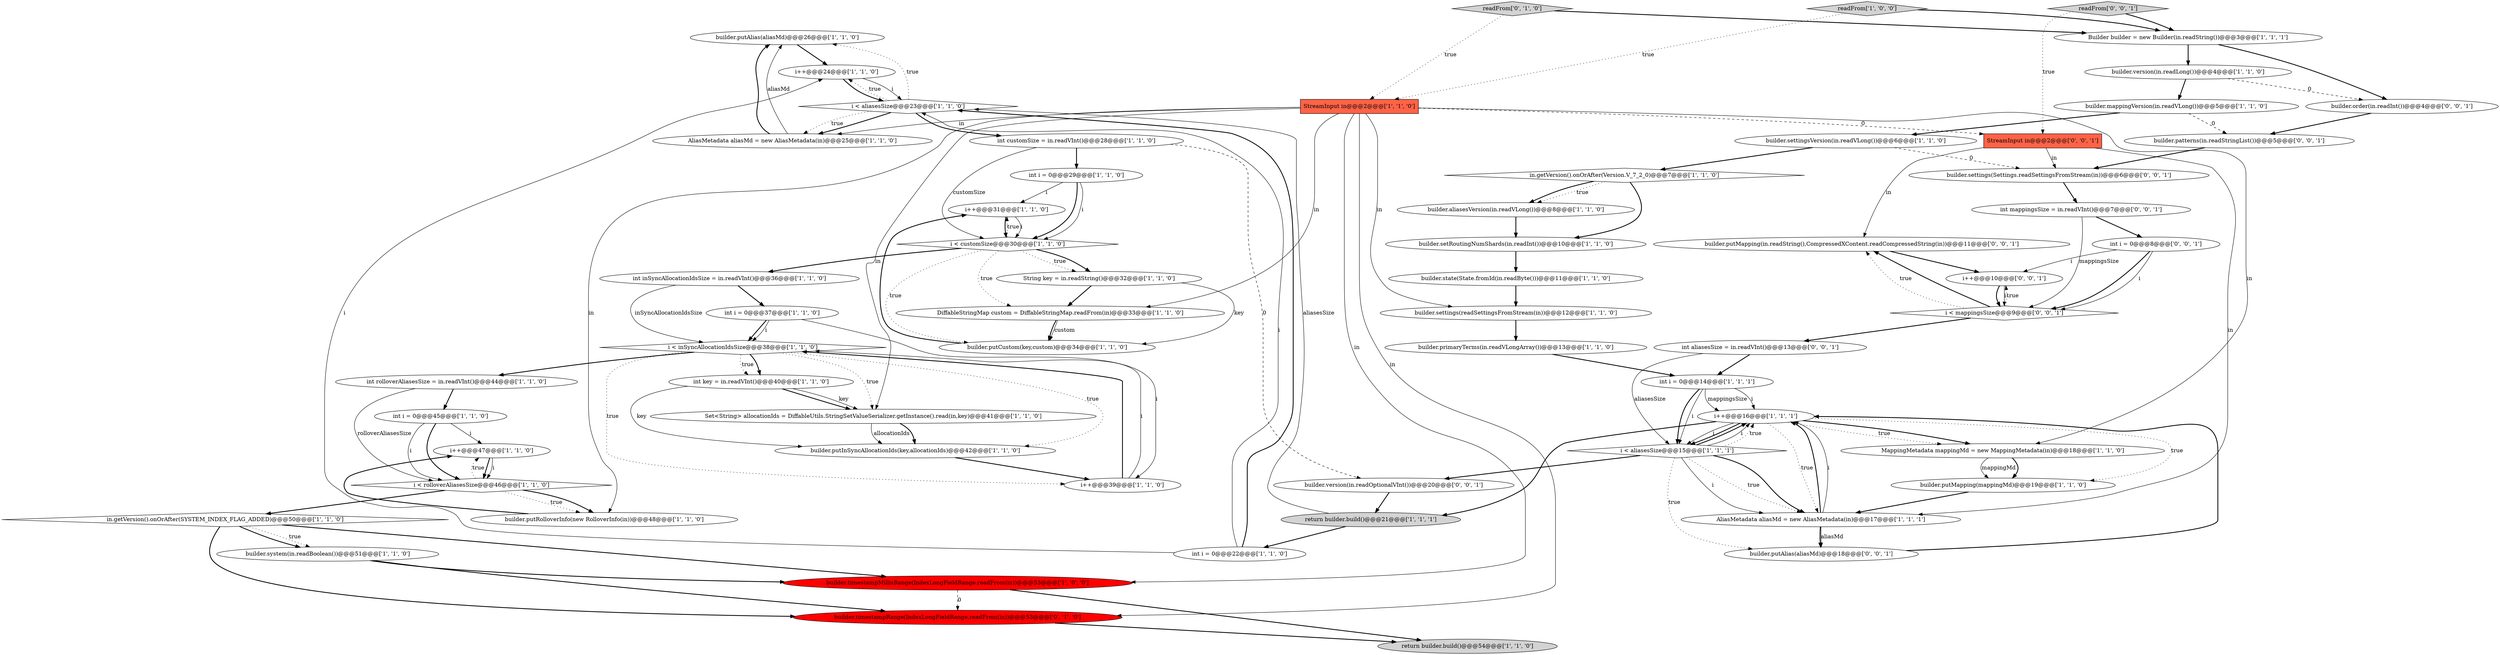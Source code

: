digraph {
7 [style = filled, label = "builder.putAlias(aliasMd)@@@26@@@['1', '1', '0']", fillcolor = white, shape = ellipse image = "AAA0AAABBB1BBB"];
11 [style = filled, label = "int rolloverAliasesSize = in.readVInt()@@@44@@@['1', '1', '0']", fillcolor = white, shape = ellipse image = "AAA0AAABBB1BBB"];
19 [style = filled, label = "builder.settingsVersion(in.readVLong())@@@6@@@['1', '1', '0']", fillcolor = white, shape = ellipse image = "AAA0AAABBB1BBB"];
21 [style = filled, label = "builder.state(State.fromId(in.readByte()))@@@11@@@['1', '1', '0']", fillcolor = white, shape = ellipse image = "AAA0AAABBB1BBB"];
22 [style = filled, label = "i < inSyncAllocationIdsSize@@@38@@@['1', '1', '0']", fillcolor = white, shape = diamond image = "AAA0AAABBB1BBB"];
51 [style = filled, label = "int i = 0@@@8@@@['0', '0', '1']", fillcolor = white, shape = ellipse image = "AAA0AAABBB3BBB"];
42 [style = filled, label = "in.getVersion().onOrAfter(SYSTEM_INDEX_FLAG_ADDED)@@@50@@@['1', '1', '0']", fillcolor = white, shape = diamond image = "AAA0AAABBB1BBB"];
3 [style = filled, label = "builder.primaryTerms(in.readVLongArray())@@@13@@@['1', '1', '0']", fillcolor = white, shape = ellipse image = "AAA0AAABBB1BBB"];
28 [style = filled, label = "builder.settings(readSettingsFromStream(in))@@@12@@@['1', '1', '0']", fillcolor = white, shape = ellipse image = "AAA0AAABBB1BBB"];
24 [style = filled, label = "builder.version(in.readLong())@@@4@@@['1', '1', '0']", fillcolor = white, shape = ellipse image = "AAA0AAABBB1BBB"];
45 [style = filled, label = "i++@@@39@@@['1', '1', '0']", fillcolor = white, shape = ellipse image = "AAA0AAABBB1BBB"];
5 [style = filled, label = "MappingMetadata mappingMd = new MappingMetadata(in)@@@18@@@['1', '1', '0']", fillcolor = white, shape = ellipse image = "AAA0AAABBB1BBB"];
9 [style = filled, label = "int key = in.readVInt()@@@40@@@['1', '1', '0']", fillcolor = white, shape = ellipse image = "AAA0AAABBB1BBB"];
56 [style = filled, label = "builder.putMapping(in.readString(),CompressedXContent.readCompressedString(in))@@@11@@@['0', '0', '1']", fillcolor = white, shape = ellipse image = "AAA0AAABBB3BBB"];
18 [style = filled, label = "builder.setRoutingNumShards(in.readInt())@@@10@@@['1', '1', '0']", fillcolor = white, shape = ellipse image = "AAA0AAABBB1BBB"];
8 [style = filled, label = "builder.timestampMillisRange(IndexLongFieldRange.readFrom(in))@@@53@@@['1', '0', '0']", fillcolor = red, shape = ellipse image = "AAA1AAABBB1BBB"];
12 [style = filled, label = "readFrom['1', '0', '0']", fillcolor = lightgray, shape = diamond image = "AAA0AAABBB1BBB"];
46 [style = filled, label = "i++@@@47@@@['1', '1', '0']", fillcolor = white, shape = ellipse image = "AAA0AAABBB1BBB"];
29 [style = filled, label = "i++@@@24@@@['1', '1', '0']", fillcolor = white, shape = ellipse image = "AAA0AAABBB1BBB"];
40 [style = filled, label = "int inSyncAllocationIdsSize = in.readVInt()@@@36@@@['1', '1', '0']", fillcolor = white, shape = ellipse image = "AAA0AAABBB1BBB"];
32 [style = filled, label = "builder.putCustom(key,custom)@@@34@@@['1', '1', '0']", fillcolor = white, shape = ellipse image = "AAA0AAABBB1BBB"];
33 [style = filled, label = "int i = 0@@@45@@@['1', '1', '0']", fillcolor = white, shape = ellipse image = "AAA0AAABBB1BBB"];
30 [style = filled, label = "DiffableStringMap custom = DiffableStringMap.readFrom(in)@@@33@@@['1', '1', '0']", fillcolor = white, shape = ellipse image = "AAA0AAABBB1BBB"];
55 [style = filled, label = "int mappingsSize = in.readVInt()@@@7@@@['0', '0', '1']", fillcolor = white, shape = ellipse image = "AAA0AAABBB3BBB"];
44 [style = filled, label = "i++@@@31@@@['1', '1', '0']", fillcolor = white, shape = ellipse image = "AAA0AAABBB1BBB"];
4 [style = filled, label = "String key = in.readString()@@@32@@@['1', '1', '0']", fillcolor = white, shape = ellipse image = "AAA0AAABBB1BBB"];
34 [style = filled, label = "AliasMetadata aliasMd = new AliasMetadata(in)@@@17@@@['1', '1', '1']", fillcolor = white, shape = ellipse image = "AAA0AAABBB1BBB"];
31 [style = filled, label = "builder.putRolloverInfo(new RolloverInfo(in))@@@48@@@['1', '1', '0']", fillcolor = white, shape = ellipse image = "AAA0AAABBB1BBB"];
60 [style = filled, label = "builder.version(in.readOptionalVInt())@@@20@@@['0', '0', '1']", fillcolor = white, shape = ellipse image = "AAA0AAABBB3BBB"];
0 [style = filled, label = "StreamInput in@@@2@@@['1', '1', '0']", fillcolor = tomato, shape = box image = "AAA0AAABBB1BBB"];
37 [style = filled, label = "int i = 0@@@37@@@['1', '1', '0']", fillcolor = white, shape = ellipse image = "AAA0AAABBB1BBB"];
26 [style = filled, label = "i++@@@16@@@['1', '1', '1']", fillcolor = white, shape = ellipse image = "AAA0AAABBB1BBB"];
52 [style = filled, label = "builder.settings(Settings.readSettingsFromStream(in))@@@6@@@['0', '0', '1']", fillcolor = white, shape = ellipse image = "AAA0AAABBB3BBB"];
53 [style = filled, label = "readFrom['0', '0', '1']", fillcolor = lightgray, shape = diamond image = "AAA0AAABBB3BBB"];
39 [style = filled, label = "builder.mappingVersion(in.readVLong())@@@5@@@['1', '1', '0']", fillcolor = white, shape = ellipse image = "AAA0AAABBB1BBB"];
43 [style = filled, label = "int i = 0@@@29@@@['1', '1', '0']", fillcolor = white, shape = ellipse image = "AAA0AAABBB1BBB"];
59 [style = filled, label = "builder.putAlias(aliasMd)@@@18@@@['0', '0', '1']", fillcolor = white, shape = ellipse image = "AAA0AAABBB3BBB"];
49 [style = filled, label = "StreamInput in@@@2@@@['0', '0', '1']", fillcolor = tomato, shape = box image = "AAA0AAABBB3BBB"];
35 [style = filled, label = "AliasMetadata aliasMd = new AliasMetadata(in)@@@25@@@['1', '1', '0']", fillcolor = white, shape = ellipse image = "AAA0AAABBB1BBB"];
47 [style = filled, label = "readFrom['0', '1', '0']", fillcolor = lightgray, shape = diamond image = "AAA0AAABBB2BBB"];
1 [style = filled, label = "builder.system(in.readBoolean())@@@51@@@['1', '1', '0']", fillcolor = white, shape = ellipse image = "AAA0AAABBB1BBB"];
6 [style = filled, label = "i < rolloverAliasesSize@@@46@@@['1', '1', '0']", fillcolor = white, shape = diamond image = "AAA0AAABBB1BBB"];
23 [style = filled, label = "return builder.build()@@@21@@@['1', '1', '1']", fillcolor = lightgray, shape = ellipse image = "AAA0AAABBB1BBB"];
38 [style = filled, label = "Builder builder = new Builder(in.readString())@@@3@@@['1', '1', '1']", fillcolor = white, shape = ellipse image = "AAA0AAABBB1BBB"];
36 [style = filled, label = "int customSize = in.readVInt()@@@28@@@['1', '1', '0']", fillcolor = white, shape = ellipse image = "AAA0AAABBB1BBB"];
57 [style = filled, label = "int aliasesSize = in.readVInt()@@@13@@@['0', '0', '1']", fillcolor = white, shape = ellipse image = "AAA0AAABBB3BBB"];
20 [style = filled, label = "builder.putMapping(mappingMd)@@@19@@@['1', '1', '0']", fillcolor = white, shape = ellipse image = "AAA0AAABBB1BBB"];
17 [style = filled, label = "Set<String> allocationIds = DiffableUtils.StringSetValueSerializer.getInstance().read(in,key)@@@41@@@['1', '1', '0']", fillcolor = white, shape = ellipse image = "AAA0AAABBB1BBB"];
27 [style = filled, label = "int i = 0@@@22@@@['1', '1', '0']", fillcolor = white, shape = ellipse image = "AAA0AAABBB1BBB"];
15 [style = filled, label = "builder.aliasesVersion(in.readVLong())@@@8@@@['1', '1', '0']", fillcolor = white, shape = ellipse image = "AAA0AAABBB1BBB"];
10 [style = filled, label = "i < customSize@@@30@@@['1', '1', '0']", fillcolor = white, shape = diamond image = "AAA0AAABBB1BBB"];
16 [style = filled, label = "return builder.build()@@@54@@@['1', '1', '0']", fillcolor = lightgray, shape = ellipse image = "AAA0AAABBB1BBB"];
13 [style = filled, label = "in.getVersion().onOrAfter(Version.V_7_2_0)@@@7@@@['1', '1', '0']", fillcolor = white, shape = diamond image = "AAA0AAABBB1BBB"];
41 [style = filled, label = "builder.putInSyncAllocationIds(key,allocationIds)@@@42@@@['1', '1', '0']", fillcolor = white, shape = ellipse image = "AAA0AAABBB1BBB"];
25 [style = filled, label = "int i = 0@@@14@@@['1', '1', '1']", fillcolor = white, shape = ellipse image = "AAA0AAABBB1BBB"];
58 [style = filled, label = "builder.patterns(in.readStringList())@@@5@@@['0', '0', '1']", fillcolor = white, shape = ellipse image = "AAA0AAABBB3BBB"];
14 [style = filled, label = "i < aliasesSize@@@23@@@['1', '1', '0']", fillcolor = white, shape = diamond image = "AAA0AAABBB1BBB"];
50 [style = filled, label = "i++@@@10@@@['0', '0', '1']", fillcolor = white, shape = ellipse image = "AAA0AAABBB3BBB"];
2 [style = filled, label = "i < aliasesSize@@@15@@@['1', '1', '1']", fillcolor = white, shape = diamond image = "AAA0AAABBB1BBB"];
54 [style = filled, label = "builder.order(in.readInt())@@@4@@@['0', '0', '1']", fillcolor = white, shape = ellipse image = "AAA0AAABBB3BBB"];
61 [style = filled, label = "i < mappingsSize@@@9@@@['0', '0', '1']", fillcolor = white, shape = diamond image = "AAA0AAABBB3BBB"];
48 [style = filled, label = "builder.timestampRange(IndexLongFieldRange.readFrom(in))@@@53@@@['0', '1', '0']", fillcolor = red, shape = ellipse image = "AAA1AAABBB2BBB"];
8->16 [style = bold, label=""];
39->19 [style = bold, label=""];
10->44 [style = dotted, label="true"];
2->26 [style = bold, label=""];
6->31 [style = dotted, label="true"];
25->2 [style = solid, label="i"];
34->59 [style = solid, label="aliasMd"];
5->20 [style = bold, label=""];
14->35 [style = bold, label=""];
49->52 [style = solid, label="in"];
61->56 [style = bold, label=""];
55->61 [style = solid, label="mappingsSize"];
0->28 [style = solid, label="in"];
0->5 [style = solid, label="in"];
24->39 [style = bold, label=""];
25->26 [style = solid, label="mappingsSize"];
29->14 [style = solid, label="i"];
55->51 [style = bold, label=""];
61->57 [style = bold, label=""];
42->48 [style = bold, label=""];
52->55 [style = bold, label=""];
17->41 [style = solid, label="allocationIds"];
10->30 [style = dotted, label="true"];
0->8 [style = solid, label="in"];
10->32 [style = dotted, label="true"];
21->28 [style = bold, label=""];
12->38 [style = bold, label=""];
51->61 [style = bold, label=""];
34->26 [style = bold, label=""];
45->22 [style = bold, label=""];
25->26 [style = solid, label="i"];
5->20 [style = solid, label="mappingMd"];
30->32 [style = solid, label="custom"];
14->7 [style = dotted, label="true"];
29->14 [style = bold, label=""];
11->33 [style = bold, label=""];
2->59 [style = dotted, label="true"];
41->45 [style = bold, label=""];
42->1 [style = bold, label=""];
13->15 [style = dotted, label="true"];
28->3 [style = bold, label=""];
31->46 [style = bold, label=""];
10->4 [style = dotted, label="true"];
53->38 [style = bold, label=""];
0->49 [style = dashed, label="0"];
35->7 [style = bold, label=""];
44->10 [style = solid, label="i"];
59->26 [style = bold, label=""];
40->37 [style = bold, label=""];
60->23 [style = bold, label=""];
8->48 [style = dashed, label="0"];
7->29 [style = bold, label=""];
53->49 [style = dotted, label="true"];
20->34 [style = bold, label=""];
17->41 [style = bold, label=""];
46->6 [style = bold, label=""];
22->9 [style = bold, label=""];
2->34 [style = bold, label=""];
2->34 [style = solid, label="i"];
19->52 [style = dashed, label="0"];
9->17 [style = bold, label=""];
26->20 [style = dotted, label="true"];
57->25 [style = bold, label=""];
25->2 [style = bold, label=""];
54->58 [style = bold, label=""];
0->35 [style = solid, label="in"];
33->46 [style = solid, label="i"];
0->30 [style = solid, label="in"];
34->59 [style = bold, label=""];
40->22 [style = solid, label="inSyncAllocationIdsSize"];
19->13 [style = bold, label=""];
56->50 [style = bold, label=""];
48->16 [style = bold, label=""];
45->22 [style = solid, label="i"];
12->0 [style = dotted, label="true"];
43->10 [style = bold, label=""];
39->58 [style = dashed, label="0"];
13->15 [style = bold, label=""];
9->41 [style = solid, label="key"];
22->9 [style = dotted, label="true"];
22->11 [style = bold, label=""];
13->18 [style = bold, label=""];
27->29 [style = solid, label="i"];
34->26 [style = solid, label="i"];
14->36 [style = bold, label=""];
36->43 [style = bold, label=""];
43->44 [style = solid, label="i"];
1->8 [style = bold, label=""];
23->14 [style = solid, label="aliasesSize"];
27->14 [style = bold, label=""];
38->24 [style = bold, label=""];
38->54 [style = bold, label=""];
1->48 [style = bold, label=""];
61->56 [style = dotted, label="true"];
42->8 [style = bold, label=""];
6->42 [style = bold, label=""];
30->32 [style = bold, label=""];
2->60 [style = bold, label=""];
26->2 [style = solid, label="i"];
51->50 [style = solid, label="i"];
0->31 [style = solid, label="in"];
36->10 [style = solid, label="customSize"];
37->22 [style = bold, label=""];
42->1 [style = dotted, label="true"];
2->26 [style = solid, label="i"];
22->41 [style = dotted, label="true"];
10->40 [style = bold, label=""];
32->44 [style = bold, label=""];
2->26 [style = dotted, label="true"];
0->48 [style = solid, label="in"];
18->21 [style = bold, label=""];
47->0 [style = dotted, label="true"];
50->61 [style = bold, label=""];
11->6 [style = solid, label="rolloverAliasesSize"];
9->17 [style = solid, label="key"];
6->46 [style = dotted, label="true"];
50->61 [style = solid, label="i"];
33->6 [style = solid, label="i"];
23->27 [style = bold, label=""];
2->34 [style = dotted, label="true"];
3->25 [style = bold, label=""];
26->5 [style = bold, label=""];
26->34 [style = dotted, label="true"];
33->6 [style = bold, label=""];
37->45 [style = solid, label="i"];
44->10 [style = bold, label=""];
49->34 [style = solid, label="in"];
47->38 [style = bold, label=""];
15->18 [style = bold, label=""];
22->45 [style = dotted, label="true"];
27->14 [style = solid, label="i"];
26->2 [style = bold, label=""];
37->22 [style = solid, label="i"];
6->31 [style = bold, label=""];
24->54 [style = dashed, label="0"];
4->30 [style = bold, label=""];
57->2 [style = solid, label="aliasesSize"];
46->6 [style = solid, label="i"];
26->23 [style = bold, label=""];
35->7 [style = solid, label="aliasMd"];
36->60 [style = dashed, label="0"];
51->61 [style = solid, label="i"];
10->4 [style = bold, label=""];
14->29 [style = dotted, label="true"];
22->17 [style = dotted, label="true"];
58->52 [style = bold, label=""];
14->35 [style = dotted, label="true"];
49->56 [style = solid, label="in"];
0->17 [style = solid, label="in"];
26->5 [style = dotted, label="true"];
61->50 [style = dotted, label="true"];
4->32 [style = solid, label="key"];
43->10 [style = solid, label="i"];
}

